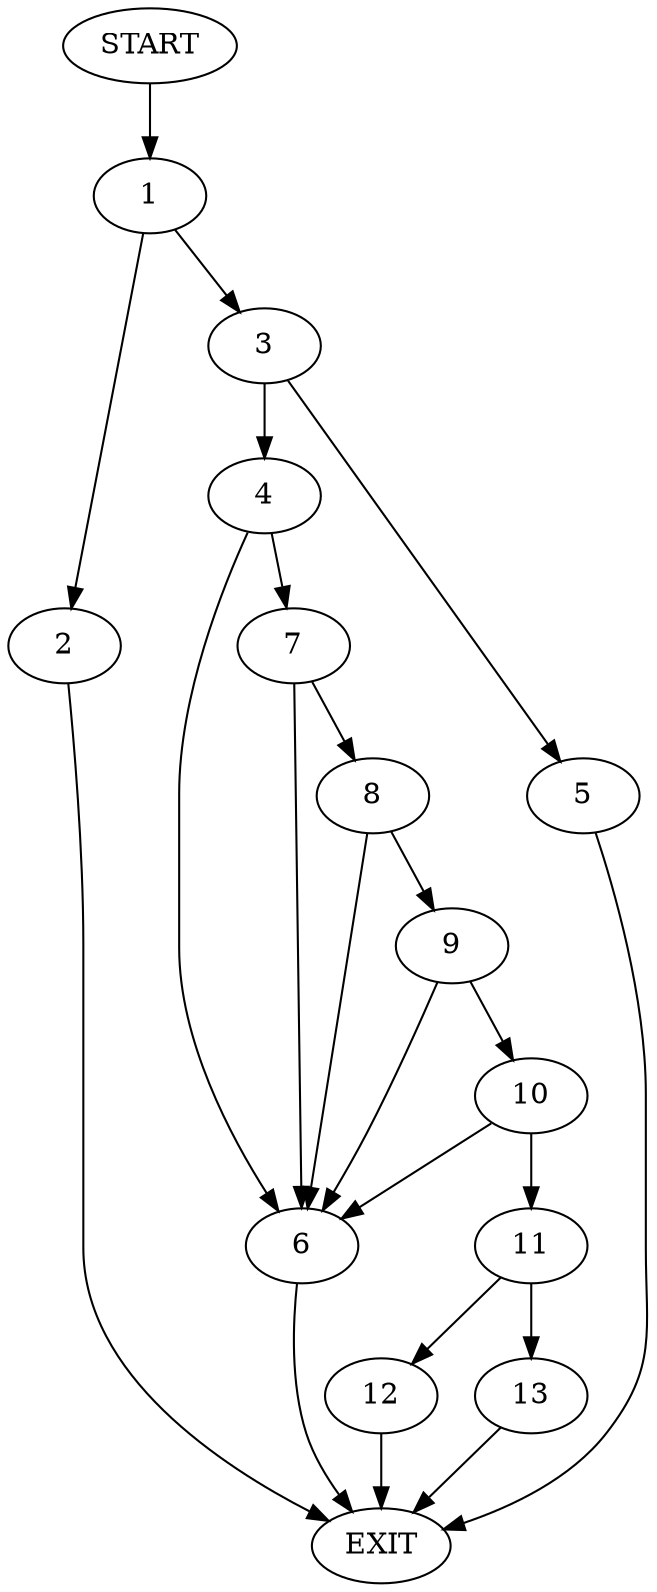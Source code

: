 digraph {
0 [label="START"]
14 [label="EXIT"]
0 -> 1
1 -> 2
1 -> 3
2 -> 14
3 -> 4
3 -> 5
5 -> 14
4 -> 6
4 -> 7
6 -> 14
7 -> 6
7 -> 8
8 -> 9
8 -> 6
9 -> 6
9 -> 10
10 -> 11
10 -> 6
11 -> 12
11 -> 13
13 -> 14
12 -> 14
}
